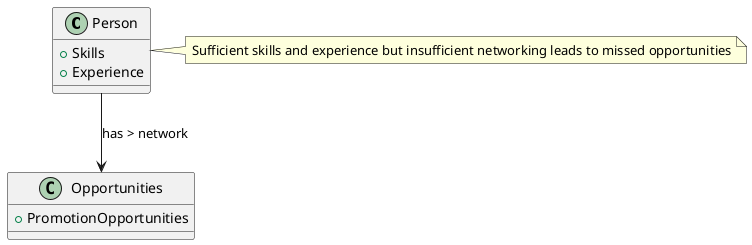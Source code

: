@startuml
!define RECTANGLE class

RECTANGLE Person {
    +Skills
    +Experience
}

RECTANGLE Opportunities {
    +PromotionOpportunities
}

Person --> Opportunities : has > network
note right of Person : Sufficient skills and experience but insufficient networking leads to missed opportunities
@enduml
